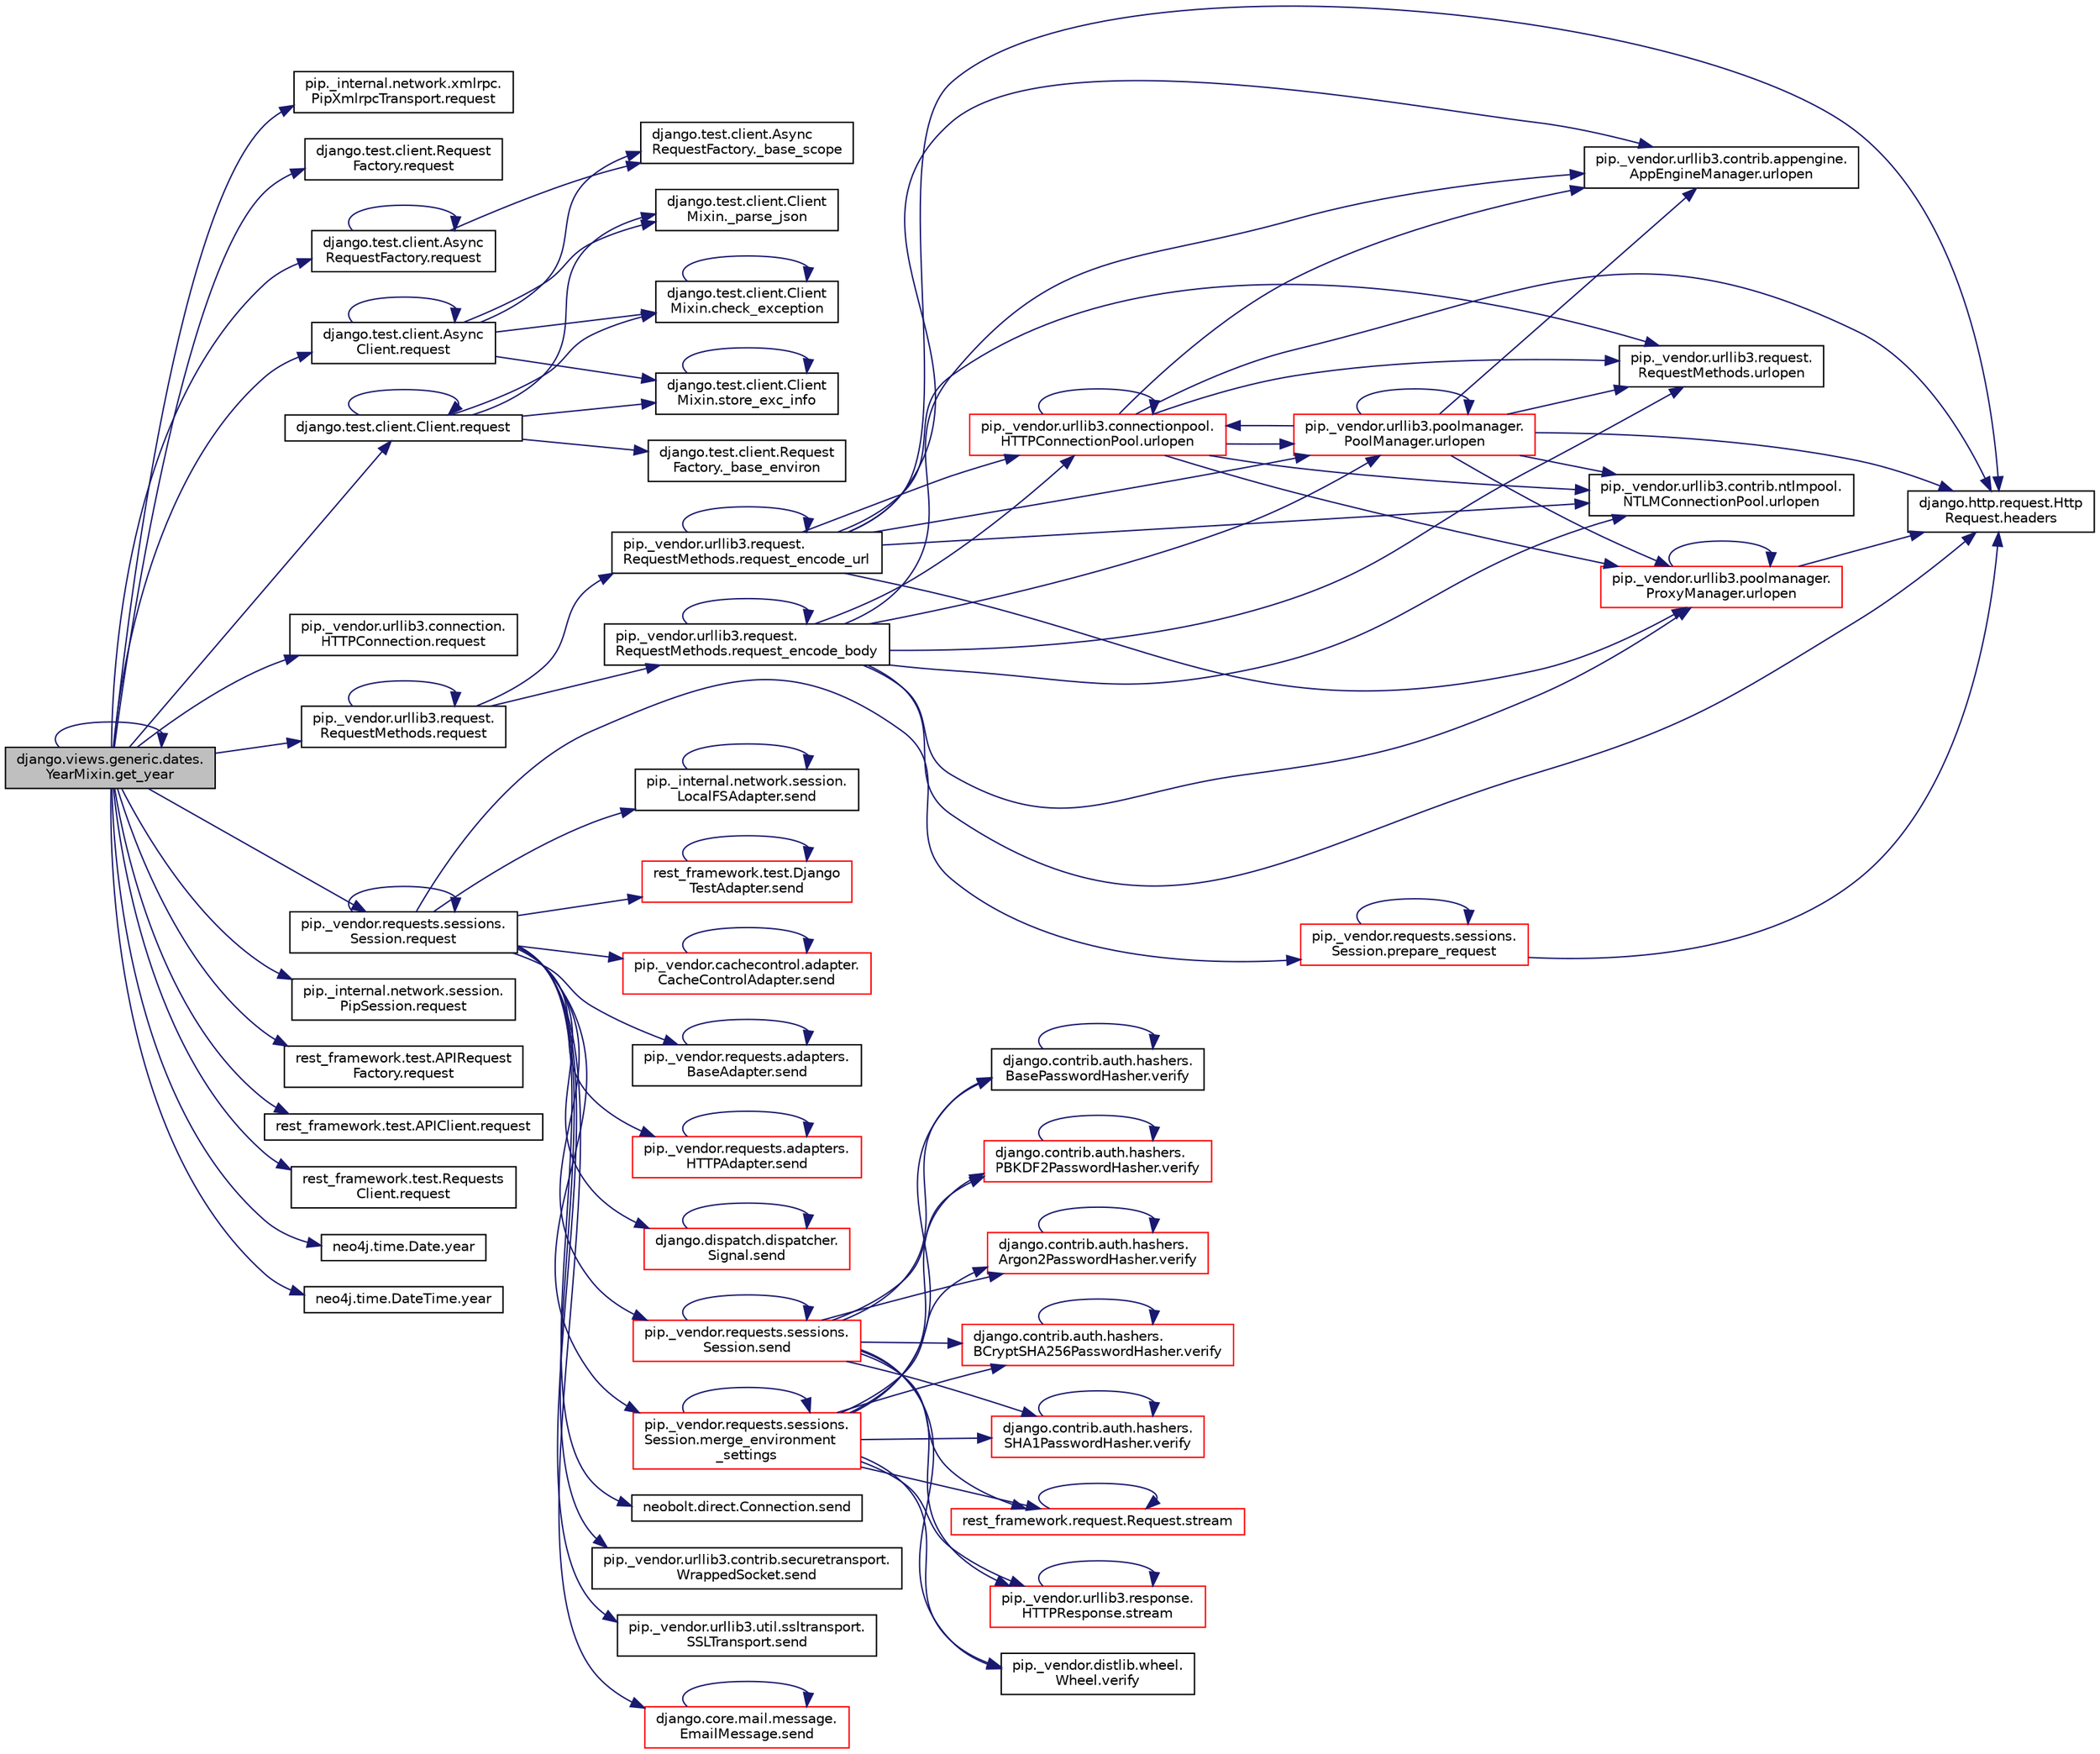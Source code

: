 digraph "django.views.generic.dates.YearMixin.get_year"
{
 // LATEX_PDF_SIZE
  edge [fontname="Helvetica",fontsize="10",labelfontname="Helvetica",labelfontsize="10"];
  node [fontname="Helvetica",fontsize="10",shape=record];
  rankdir="LR";
  Node1 [label="django.views.generic.dates.\lYearMixin.get_year",height=0.2,width=0.4,color="black", fillcolor="grey75", style="filled", fontcolor="black",tooltip=" "];
  Node1 -> Node1 [color="midnightblue",fontsize="10",style="solid",fontname="Helvetica"];
  Node1 -> Node2 [color="midnightblue",fontsize="10",style="solid",fontname="Helvetica"];
  Node2 [label="pip._internal.network.xmlrpc.\lPipXmlrpcTransport.request",height=0.2,width=0.4,color="black", fillcolor="white", style="filled",URL="$dd/d8a/classpip_1_1__internal_1_1network_1_1xmlrpc_1_1_pip_xmlrpc_transport.html#adb84317dcc522d845a56ce9cc4f82522",tooltip=" "];
  Node1 -> Node3 [color="midnightblue",fontsize="10",style="solid",fontname="Helvetica"];
  Node3 [label="django.test.client.Request\lFactory.request",height=0.2,width=0.4,color="black", fillcolor="white", style="filled",URL="$db/d7f/classdjango_1_1test_1_1client_1_1_request_factory.html#a12550839ba4cbabcf38bff0d2ff69f0a",tooltip=" "];
  Node1 -> Node4 [color="midnightblue",fontsize="10",style="solid",fontname="Helvetica"];
  Node4 [label="django.test.client.Async\lRequestFactory.request",height=0.2,width=0.4,color="black", fillcolor="white", style="filled",URL="$d6/de5/classdjango_1_1test_1_1client_1_1_async_request_factory.html#a8dcee74bc0f05203aa2aa2aad95555a9",tooltip=" "];
  Node4 -> Node5 [color="midnightblue",fontsize="10",style="solid",fontname="Helvetica"];
  Node5 [label="django.test.client.Async\lRequestFactory._base_scope",height=0.2,width=0.4,color="black", fillcolor="white", style="filled",URL="$d6/de5/classdjango_1_1test_1_1client_1_1_async_request_factory.html#a0f3b06a02852c6111eaab5a2c6b6b4fd",tooltip=" "];
  Node4 -> Node4 [color="midnightblue",fontsize="10",style="solid",fontname="Helvetica"];
  Node1 -> Node6 [color="midnightblue",fontsize="10",style="solid",fontname="Helvetica"];
  Node6 [label="django.test.client.Client.request",height=0.2,width=0.4,color="black", fillcolor="white", style="filled",URL="$d2/d2e/classdjango_1_1test_1_1client_1_1_client.html#a4b25cead120a234c08a522e016cb6138",tooltip=" "];
  Node6 -> Node7 [color="midnightblue",fontsize="10",style="solid",fontname="Helvetica"];
  Node7 [label="django.test.client.Request\lFactory._base_environ",height=0.2,width=0.4,color="black", fillcolor="white", style="filled",URL="$db/d7f/classdjango_1_1test_1_1client_1_1_request_factory.html#aebfbaaf544ab47e0aaaa3a282ab99dc2",tooltip=" "];
  Node6 -> Node8 [color="midnightblue",fontsize="10",style="solid",fontname="Helvetica"];
  Node8 [label="django.test.client.Client\lMixin._parse_json",height=0.2,width=0.4,color="black", fillcolor="white", style="filled",URL="$da/dd7/classdjango_1_1test_1_1client_1_1_client_mixin.html#a8286559999fe1a685cf2a3e398b01883",tooltip=" "];
  Node6 -> Node9 [color="midnightblue",fontsize="10",style="solid",fontname="Helvetica"];
  Node9 [label="django.test.client.Client\lMixin.check_exception",height=0.2,width=0.4,color="black", fillcolor="white", style="filled",URL="$da/dd7/classdjango_1_1test_1_1client_1_1_client_mixin.html#a3e5eb4fb98154c3fee071554699b0a02",tooltip=" "];
  Node9 -> Node9 [color="midnightblue",fontsize="10",style="solid",fontname="Helvetica"];
  Node6 -> Node6 [color="midnightblue",fontsize="10",style="solid",fontname="Helvetica"];
  Node6 -> Node10 [color="midnightblue",fontsize="10",style="solid",fontname="Helvetica"];
  Node10 [label="django.test.client.Client\lMixin.store_exc_info",height=0.2,width=0.4,color="black", fillcolor="white", style="filled",URL="$da/dd7/classdjango_1_1test_1_1client_1_1_client_mixin.html#a97e2ed480f9ee415e64f1764bdd38c31",tooltip=" "];
  Node10 -> Node10 [color="midnightblue",fontsize="10",style="solid",fontname="Helvetica"];
  Node1 -> Node11 [color="midnightblue",fontsize="10",style="solid",fontname="Helvetica"];
  Node11 [label="django.test.client.Async\lClient.request",height=0.2,width=0.4,color="black", fillcolor="white", style="filled",URL="$d9/dd7/classdjango_1_1test_1_1client_1_1_async_client.html#a38330cfdf01cb69d3dd0bdb8b9777bd9",tooltip=" "];
  Node11 -> Node5 [color="midnightblue",fontsize="10",style="solid",fontname="Helvetica"];
  Node11 -> Node8 [color="midnightblue",fontsize="10",style="solid",fontname="Helvetica"];
  Node11 -> Node9 [color="midnightblue",fontsize="10",style="solid",fontname="Helvetica"];
  Node11 -> Node11 [color="midnightblue",fontsize="10",style="solid",fontname="Helvetica"];
  Node11 -> Node10 [color="midnightblue",fontsize="10",style="solid",fontname="Helvetica"];
  Node1 -> Node12 [color="midnightblue",fontsize="10",style="solid",fontname="Helvetica"];
  Node12 [label="pip._vendor.urllib3.connection.\lHTTPConnection.request",height=0.2,width=0.4,color="black", fillcolor="white", style="filled",URL="$d2/d75/classpip_1_1__vendor_1_1urllib3_1_1connection_1_1_h_t_t_p_connection.html#ae44707607a133fa0d27085cc2ea9ef85",tooltip=" "];
  Node1 -> Node13 [color="midnightblue",fontsize="10",style="solid",fontname="Helvetica"];
  Node13 [label="pip._vendor.urllib3.request.\lRequestMethods.request",height=0.2,width=0.4,color="black", fillcolor="white", style="filled",URL="$de/d48/classpip_1_1__vendor_1_1urllib3_1_1request_1_1_request_methods.html#a875ca454fac77c856bdf0cbe44f8fb64",tooltip=" "];
  Node13 -> Node13 [color="midnightblue",fontsize="10",style="solid",fontname="Helvetica"];
  Node13 -> Node14 [color="midnightblue",fontsize="10",style="solid",fontname="Helvetica"];
  Node14 [label="pip._vendor.urllib3.request.\lRequestMethods.request_encode_body",height=0.2,width=0.4,color="black", fillcolor="white", style="filled",URL="$de/d48/classpip_1_1__vendor_1_1urllib3_1_1request_1_1_request_methods.html#aac879ba72efb676310e8298a97b07ef8",tooltip=" "];
  Node14 -> Node15 [color="midnightblue",fontsize="10",style="solid",fontname="Helvetica"];
  Node15 [label="django.http.request.Http\lRequest.headers",height=0.2,width=0.4,color="black", fillcolor="white", style="filled",URL="$d1/ded/classdjango_1_1http_1_1request_1_1_http_request.html#a0fed8b781301745131bfbbcaf6a415f9",tooltip=" "];
  Node14 -> Node14 [color="midnightblue",fontsize="10",style="solid",fontname="Helvetica"];
  Node14 -> Node16 [color="midnightblue",fontsize="10",style="solid",fontname="Helvetica"];
  Node16 [label="pip._vendor.urllib3.request.\lRequestMethods.urlopen",height=0.2,width=0.4,color="black", fillcolor="white", style="filled",URL="$de/d48/classpip_1_1__vendor_1_1urllib3_1_1request_1_1_request_methods.html#a53606b0ea8e4ad83aa5a1c75ab3a5ee8",tooltip=" "];
  Node14 -> Node17 [color="midnightblue",fontsize="10",style="solid",fontname="Helvetica"];
  Node17 [label="pip._vendor.urllib3.contrib.ntlmpool.\lNTLMConnectionPool.urlopen",height=0.2,width=0.4,color="black", fillcolor="white", style="filled",URL="$de/d51/classpip_1_1__vendor_1_1urllib3_1_1contrib_1_1ntlmpool_1_1_n_t_l_m_connection_pool.html#a623f3d73de05c5e06039781aef1b82c5",tooltip=" "];
  Node14 -> Node18 [color="midnightblue",fontsize="10",style="solid",fontname="Helvetica"];
  Node18 [label="pip._vendor.urllib3.connectionpool.\lHTTPConnectionPool.urlopen",height=0.2,width=0.4,color="red", fillcolor="white", style="filled",URL="$d7/d7c/classpip_1_1__vendor_1_1urllib3_1_1connectionpool_1_1_h_t_t_p_connection_pool.html#a2b735d39098003139c3dd615eff57406",tooltip=" "];
  Node18 -> Node15 [color="midnightblue",fontsize="10",style="solid",fontname="Helvetica"];
  Node18 -> Node16 [color="midnightblue",fontsize="10",style="solid",fontname="Helvetica"];
  Node18 -> Node17 [color="midnightblue",fontsize="10",style="solid",fontname="Helvetica"];
  Node18 -> Node18 [color="midnightblue",fontsize="10",style="solid",fontname="Helvetica"];
  Node18 -> Node31 [color="midnightblue",fontsize="10",style="solid",fontname="Helvetica"];
  Node31 [label="pip._vendor.urllib3.contrib.appengine.\lAppEngineManager.urlopen",height=0.2,width=0.4,color="black", fillcolor="white", style="filled",URL="$d6/da8/classpip_1_1__vendor_1_1urllib3_1_1contrib_1_1appengine_1_1_app_engine_manager.html#a255d845a998c8a6716a84096d77652ad",tooltip=" "];
  Node18 -> Node32 [color="midnightblue",fontsize="10",style="solid",fontname="Helvetica"];
  Node32 [label="pip._vendor.urllib3.poolmanager.\lPoolManager.urlopen",height=0.2,width=0.4,color="red", fillcolor="white", style="filled",URL="$db/d75/classpip_1_1__vendor_1_1urllib3_1_1poolmanager_1_1_pool_manager.html#a66b3d290c006a396a5969aa1b8dda606",tooltip=" "];
  Node32 -> Node15 [color="midnightblue",fontsize="10",style="solid",fontname="Helvetica"];
  Node32 -> Node16 [color="midnightblue",fontsize="10",style="solid",fontname="Helvetica"];
  Node32 -> Node17 [color="midnightblue",fontsize="10",style="solid",fontname="Helvetica"];
  Node32 -> Node18 [color="midnightblue",fontsize="10",style="solid",fontname="Helvetica"];
  Node32 -> Node31 [color="midnightblue",fontsize="10",style="solid",fontname="Helvetica"];
  Node32 -> Node32 [color="midnightblue",fontsize="10",style="solid",fontname="Helvetica"];
  Node32 -> Node41 [color="midnightblue",fontsize="10",style="solid",fontname="Helvetica"];
  Node41 [label="pip._vendor.urllib3.poolmanager.\lProxyManager.urlopen",height=0.2,width=0.4,color="red", fillcolor="white", style="filled",URL="$d6/df4/classpip_1_1__vendor_1_1urllib3_1_1poolmanager_1_1_proxy_manager.html#a68b6325b8aeaa3fc49302757dc612033",tooltip=" "];
  Node41 -> Node15 [color="midnightblue",fontsize="10",style="solid",fontname="Helvetica"];
  Node41 -> Node41 [color="midnightblue",fontsize="10",style="solid",fontname="Helvetica"];
  Node18 -> Node41 [color="midnightblue",fontsize="10",style="solid",fontname="Helvetica"];
  Node14 -> Node31 [color="midnightblue",fontsize="10",style="solid",fontname="Helvetica"];
  Node14 -> Node32 [color="midnightblue",fontsize="10",style="solid",fontname="Helvetica"];
  Node14 -> Node41 [color="midnightblue",fontsize="10",style="solid",fontname="Helvetica"];
  Node13 -> Node43 [color="midnightblue",fontsize="10",style="solid",fontname="Helvetica"];
  Node43 [label="pip._vendor.urllib3.request.\lRequestMethods.request_encode_url",height=0.2,width=0.4,color="black", fillcolor="white", style="filled",URL="$de/d48/classpip_1_1__vendor_1_1urllib3_1_1request_1_1_request_methods.html#ac51c7d4e15837f451bceb26cd4dd19a3",tooltip=" "];
  Node43 -> Node15 [color="midnightblue",fontsize="10",style="solid",fontname="Helvetica"];
  Node43 -> Node43 [color="midnightblue",fontsize="10",style="solid",fontname="Helvetica"];
  Node43 -> Node16 [color="midnightblue",fontsize="10",style="solid",fontname="Helvetica"];
  Node43 -> Node17 [color="midnightblue",fontsize="10",style="solid",fontname="Helvetica"];
  Node43 -> Node18 [color="midnightblue",fontsize="10",style="solid",fontname="Helvetica"];
  Node43 -> Node31 [color="midnightblue",fontsize="10",style="solid",fontname="Helvetica"];
  Node43 -> Node32 [color="midnightblue",fontsize="10",style="solid",fontname="Helvetica"];
  Node43 -> Node41 [color="midnightblue",fontsize="10",style="solid",fontname="Helvetica"];
  Node1 -> Node44 [color="midnightblue",fontsize="10",style="solid",fontname="Helvetica"];
  Node44 [label="pip._vendor.requests.sessions.\lSession.request",height=0.2,width=0.4,color="black", fillcolor="white", style="filled",URL="$da/de9/classpip_1_1__vendor_1_1requests_1_1sessions_1_1_session.html#a718b60e99280c6ef1a346cb6dc0a90c8",tooltip=" "];
  Node44 -> Node45 [color="midnightblue",fontsize="10",style="solid",fontname="Helvetica"];
  Node45 [label="pip._vendor.requests.sessions.\lSession.merge_environment\l_settings",height=0.2,width=0.4,color="red", fillcolor="white", style="filled",URL="$da/de9/classpip_1_1__vendor_1_1requests_1_1sessions_1_1_session.html#a281aa976ac215f2b76d4309e4091a7a4",tooltip=" "];
  Node45 -> Node45 [color="midnightblue",fontsize="10",style="solid",fontname="Helvetica"];
  Node45 -> Node46 [color="midnightblue",fontsize="10",style="solid",fontname="Helvetica"];
  Node46 [label="rest_framework.request.Request.stream",height=0.2,width=0.4,color="red", fillcolor="white", style="filled",URL="$d9/d48/classrest__framework_1_1request_1_1_request.html#af4b0ad5f3b472837e6bc511bbe8ef6ee",tooltip=" "];
  Node46 -> Node46 [color="midnightblue",fontsize="10",style="solid",fontname="Helvetica"];
  Node45 -> Node48 [color="midnightblue",fontsize="10",style="solid",fontname="Helvetica"];
  Node48 [label="pip._vendor.urllib3.response.\lHTTPResponse.stream",height=0.2,width=0.4,color="red", fillcolor="white", style="filled",URL="$dd/d5a/classpip_1_1__vendor_1_1urllib3_1_1response_1_1_h_t_t_p_response.html#aad7ca8755c86a2cfe56f28e64b7f9e77",tooltip=" "];
  Node48 -> Node48 [color="midnightblue",fontsize="10",style="solid",fontname="Helvetica"];
  Node45 -> Node2861 [color="midnightblue",fontsize="10",style="solid",fontname="Helvetica"];
  Node2861 [label="pip._vendor.distlib.wheel.\lWheel.verify",height=0.2,width=0.4,color="black", fillcolor="white", style="filled",URL="$d1/d0b/classpip_1_1__vendor_1_1distlib_1_1wheel_1_1_wheel.html#a3792fb283924a1add010ebf4fc259a76",tooltip=" "];
  Node45 -> Node2862 [color="midnightblue",fontsize="10",style="solid",fontname="Helvetica"];
  Node2862 [label="django.contrib.auth.hashers.\lBasePasswordHasher.verify",height=0.2,width=0.4,color="black", fillcolor="white", style="filled",URL="$d7/d8e/classdjango_1_1contrib_1_1auth_1_1hashers_1_1_base_password_hasher.html#a6edb32933f71ee82ef20a996c95a5a6f",tooltip=" "];
  Node2862 -> Node2862 [color="midnightblue",fontsize="10",style="solid",fontname="Helvetica"];
  Node45 -> Node2863 [color="midnightblue",fontsize="10",style="solid",fontname="Helvetica"];
  Node2863 [label="django.contrib.auth.hashers.\lPBKDF2PasswordHasher.verify",height=0.2,width=0.4,color="red", fillcolor="white", style="filled",URL="$dc/d2f/classdjango_1_1contrib_1_1auth_1_1hashers_1_1_p_b_k_d_f2_password_hasher.html#a14c0a7adc14fcb67d582dba632654730",tooltip=" "];
  Node2863 -> Node2863 [color="midnightblue",fontsize="10",style="solid",fontname="Helvetica"];
  Node45 -> Node2880 [color="midnightblue",fontsize="10",style="solid",fontname="Helvetica"];
  Node2880 [label="django.contrib.auth.hashers.\lArgon2PasswordHasher.verify",height=0.2,width=0.4,color="red", fillcolor="white", style="filled",URL="$d9/d60/classdjango_1_1contrib_1_1auth_1_1hashers_1_1_argon2_password_hasher.html#ae6d55f8b4a5e80d586aadf3b5d7620b2",tooltip=" "];
  Node2880 -> Node2880 [color="midnightblue",fontsize="10",style="solid",fontname="Helvetica"];
  Node45 -> Node2881 [color="midnightblue",fontsize="10",style="solid",fontname="Helvetica"];
  Node2881 [label="django.contrib.auth.hashers.\lBCryptSHA256PasswordHasher.verify",height=0.2,width=0.4,color="red", fillcolor="white", style="filled",URL="$d6/d8a/classdjango_1_1contrib_1_1auth_1_1hashers_1_1_b_crypt_s_h_a256_password_hasher.html#a37ec86faa5f689ee4e87d2cf64c625db",tooltip=" "];
  Node2881 -> Node2881 [color="midnightblue",fontsize="10",style="solid",fontname="Helvetica"];
  Node45 -> Node2882 [color="midnightblue",fontsize="10",style="solid",fontname="Helvetica"];
  Node2882 [label="django.contrib.auth.hashers.\lSHA1PasswordHasher.verify",height=0.2,width=0.4,color="red", fillcolor="white", style="filled",URL="$d2/d98/classdjango_1_1contrib_1_1auth_1_1hashers_1_1_s_h_a1_password_hasher.html#a5a7efce9647022ac7210aaca2920c328",tooltip=" "];
  Node2882 -> Node2882 [color="midnightblue",fontsize="10",style="solid",fontname="Helvetica"];
  Node44 -> Node5530 [color="midnightblue",fontsize="10",style="solid",fontname="Helvetica"];
  Node5530 [label="pip._vendor.requests.sessions.\lSession.prepare_request",height=0.2,width=0.4,color="red", fillcolor="white", style="filled",URL="$da/de9/classpip_1_1__vendor_1_1requests_1_1sessions_1_1_session.html#a9ff769c5610b100b08ca3a357b44eb2a",tooltip=" "];
  Node5530 -> Node15 [color="midnightblue",fontsize="10",style="solid",fontname="Helvetica"];
  Node5530 -> Node5530 [color="midnightblue",fontsize="10",style="solid",fontname="Helvetica"];
  Node44 -> Node44 [color="midnightblue",fontsize="10",style="solid",fontname="Helvetica"];
  Node44 -> Node2829 [color="midnightblue",fontsize="10",style="solid",fontname="Helvetica"];
  Node2829 [label="neobolt.direct.Connection.send",height=0.2,width=0.4,color="black", fillcolor="white", style="filled",URL="$d8/db4/classneobolt_1_1direct_1_1_connection.html#a57f1249f7411c31d732c3960e81dde43",tooltip=" "];
  Node44 -> Node2830 [color="midnightblue",fontsize="10",style="solid",fontname="Helvetica"];
  Node2830 [label="pip._vendor.urllib3.contrib.securetransport.\lWrappedSocket.send",height=0.2,width=0.4,color="black", fillcolor="white", style="filled",URL="$da/dfd/classpip_1_1__vendor_1_1urllib3_1_1contrib_1_1securetransport_1_1_wrapped_socket.html#a28869d3bbbcd6d0517f106a7192642f5",tooltip=" "];
  Node44 -> Node2831 [color="midnightblue",fontsize="10",style="solid",fontname="Helvetica"];
  Node2831 [label="pip._vendor.urllib3.util.ssltransport.\lSSLTransport.send",height=0.2,width=0.4,color="black", fillcolor="white", style="filled",URL="$d5/d5b/classpip_1_1__vendor_1_1urllib3_1_1util_1_1ssltransport_1_1_s_s_l_transport.html#aa73bada90e50687b906be549f6dee2d2",tooltip=" "];
  Node44 -> Node2832 [color="midnightblue",fontsize="10",style="solid",fontname="Helvetica"];
  Node2832 [label="django.core.mail.message.\lEmailMessage.send",height=0.2,width=0.4,color="red", fillcolor="white", style="filled",URL="$d9/d6b/classdjango_1_1core_1_1mail_1_1message_1_1_email_message.html#a0ed07ca9ef5dc033d04da5e8ea6aae2d",tooltip=" "];
  Node2832 -> Node2832 [color="midnightblue",fontsize="10",style="solid",fontname="Helvetica"];
  Node44 -> Node2837 [color="midnightblue",fontsize="10",style="solid",fontname="Helvetica"];
  Node2837 [label="pip._internal.network.session.\lLocalFSAdapter.send",height=0.2,width=0.4,color="black", fillcolor="white", style="filled",URL="$d4/dd3/classpip_1_1__internal_1_1network_1_1session_1_1_local_f_s_adapter.html#afef6a4cb7abd169ba52782dfd386ffb3",tooltip=" "];
  Node2837 -> Node2837 [color="midnightblue",fontsize="10",style="solid",fontname="Helvetica"];
  Node44 -> Node2838 [color="midnightblue",fontsize="10",style="solid",fontname="Helvetica"];
  Node2838 [label="pip._vendor.requests.sessions.\lSession.send",height=0.2,width=0.4,color="red", fillcolor="white", style="filled",URL="$da/de9/classpip_1_1__vendor_1_1requests_1_1sessions_1_1_session.html#ae8fcb76dca3180b80dfd66c07587aeb2",tooltip=" "];
  Node2838 -> Node2838 [color="midnightblue",fontsize="10",style="solid",fontname="Helvetica"];
  Node2838 -> Node46 [color="midnightblue",fontsize="10",style="solid",fontname="Helvetica"];
  Node2838 -> Node48 [color="midnightblue",fontsize="10",style="solid",fontname="Helvetica"];
  Node2838 -> Node2861 [color="midnightblue",fontsize="10",style="solid",fontname="Helvetica"];
  Node2838 -> Node2862 [color="midnightblue",fontsize="10",style="solid",fontname="Helvetica"];
  Node2838 -> Node2863 [color="midnightblue",fontsize="10",style="solid",fontname="Helvetica"];
  Node2838 -> Node2880 [color="midnightblue",fontsize="10",style="solid",fontname="Helvetica"];
  Node2838 -> Node2881 [color="midnightblue",fontsize="10",style="solid",fontname="Helvetica"];
  Node2838 -> Node2882 [color="midnightblue",fontsize="10",style="solid",fontname="Helvetica"];
  Node44 -> Node2846 [color="midnightblue",fontsize="10",style="solid",fontname="Helvetica"];
  Node2846 [label="rest_framework.test.Django\lTestAdapter.send",height=0.2,width=0.4,color="red", fillcolor="white", style="filled",URL="$d5/d3b/classrest__framework_1_1test_1_1_django_test_adapter.html#aba6196e041138f7fc6a674001c84ae9e",tooltip=" "];
  Node2846 -> Node2846 [color="midnightblue",fontsize="10",style="solid",fontname="Helvetica"];
  Node44 -> Node2851 [color="midnightblue",fontsize="10",style="solid",fontname="Helvetica"];
  Node2851 [label="pip._vendor.cachecontrol.adapter.\lCacheControlAdapter.send",height=0.2,width=0.4,color="red", fillcolor="white", style="filled",URL="$d6/def/classpip_1_1__vendor_1_1cachecontrol_1_1adapter_1_1_cache_control_adapter.html#abddb11a29bd96615d01a19259912ef5d",tooltip=" "];
  Node2851 -> Node2851 [color="midnightblue",fontsize="10",style="solid",fontname="Helvetica"];
  Node44 -> Node2852 [color="midnightblue",fontsize="10",style="solid",fontname="Helvetica"];
  Node2852 [label="pip._vendor.requests.adapters.\lBaseAdapter.send",height=0.2,width=0.4,color="black", fillcolor="white", style="filled",URL="$d0/deb/classpip_1_1__vendor_1_1requests_1_1adapters_1_1_base_adapter.html#a837d77918210137cc87558a6e24621c7",tooltip=" "];
  Node2852 -> Node2852 [color="midnightblue",fontsize="10",style="solid",fontname="Helvetica"];
  Node44 -> Node2853 [color="midnightblue",fontsize="10",style="solid",fontname="Helvetica"];
  Node2853 [label="pip._vendor.requests.adapters.\lHTTPAdapter.send",height=0.2,width=0.4,color="red", fillcolor="white", style="filled",URL="$da/dd8/classpip_1_1__vendor_1_1requests_1_1adapters_1_1_h_t_t_p_adapter.html#a6b8cb9b4129cbc1c9aa685dc69f869a4",tooltip=" "];
  Node2853 -> Node2853 [color="midnightblue",fontsize="10",style="solid",fontname="Helvetica"];
  Node44 -> Node2859 [color="midnightblue",fontsize="10",style="solid",fontname="Helvetica"];
  Node2859 [label="django.dispatch.dispatcher.\lSignal.send",height=0.2,width=0.4,color="red", fillcolor="white", style="filled",URL="$d0/d86/classdjango_1_1dispatch_1_1dispatcher_1_1_signal.html#a07a0ab4d36f331ee1b1472be7d18472d",tooltip=" "];
  Node2859 -> Node2859 [color="midnightblue",fontsize="10",style="solid",fontname="Helvetica"];
  Node1 -> Node475 [color="midnightblue",fontsize="10",style="solid",fontname="Helvetica"];
  Node475 [label="pip._internal.network.session.\lPipSession.request",height=0.2,width=0.4,color="black", fillcolor="white", style="filled",URL="$d9/dc2/classpip_1_1__internal_1_1network_1_1session_1_1_pip_session.html#a9c968f2f764cbd41db6684fafb5b1e6a",tooltip=" "];
  Node1 -> Node472 [color="midnightblue",fontsize="10",style="solid",fontname="Helvetica"];
  Node472 [label="rest_framework.test.APIRequest\lFactory.request",height=0.2,width=0.4,color="black", fillcolor="white", style="filled",URL="$da/d3c/classrest__framework_1_1test_1_1_a_p_i_request_factory.html#abd5931aada009b9fb1f1577613acd058",tooltip=" "];
  Node1 -> Node473 [color="midnightblue",fontsize="10",style="solid",fontname="Helvetica"];
  Node473 [label="rest_framework.test.APIClient.request",height=0.2,width=0.4,color="black", fillcolor="white", style="filled",URL="$da/d51/classrest__framework_1_1test_1_1_a_p_i_client.html#a77b55b2a0a90921243b61303fc37e59d",tooltip=" "];
  Node1 -> Node474 [color="midnightblue",fontsize="10",style="solid",fontname="Helvetica"];
  Node474 [label="rest_framework.test.Requests\lClient.request",height=0.2,width=0.4,color="black", fillcolor="white", style="filled",URL="$de/dc8/classrest__framework_1_1test_1_1_requests_client.html#ae6de53b1244ae8817b8bf8d6838b72ba",tooltip=" "];
  Node1 -> Node2644 [color="midnightblue",fontsize="10",style="solid",fontname="Helvetica"];
  Node2644 [label="neo4j.time.Date.year",height=0.2,width=0.4,color="black", fillcolor="white", style="filled",URL="$d1/d6f/classneo4j_1_1time_1_1_date.html#ad227e52d77d0c37dd31dbf321b502ac0",tooltip=" "];
  Node1 -> Node2645 [color="midnightblue",fontsize="10",style="solid",fontname="Helvetica"];
  Node2645 [label="neo4j.time.DateTime.year",height=0.2,width=0.4,color="black", fillcolor="white", style="filled",URL="$d4/dcd/classneo4j_1_1time_1_1_date_time.html#aef3572714a42cfd127d12b236ab87f9b",tooltip=" "];
}

